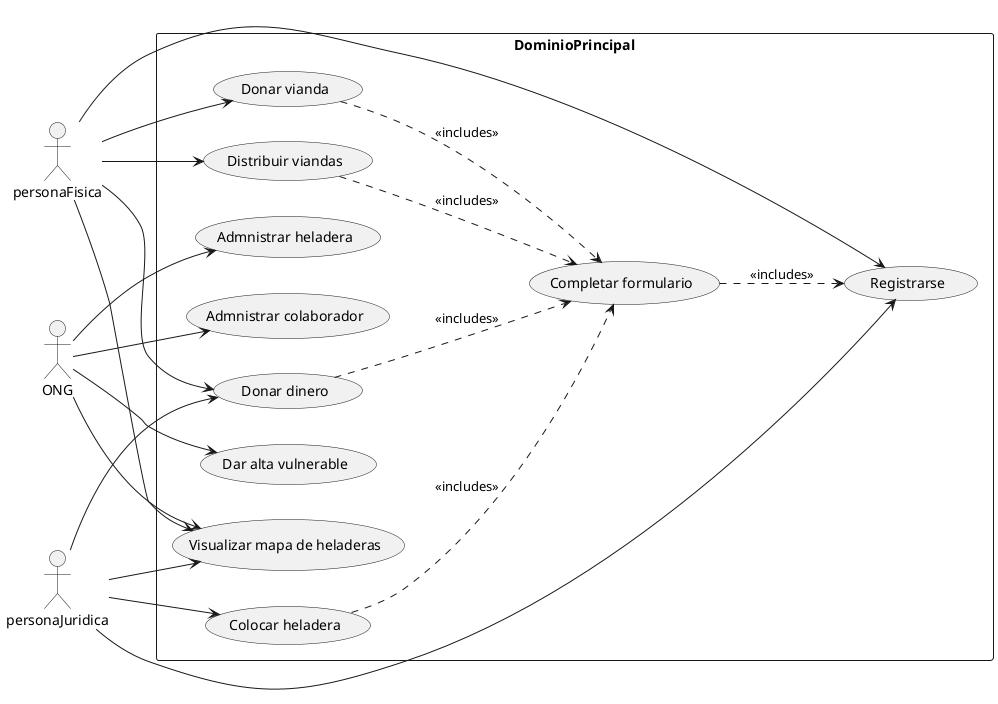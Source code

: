 @startuml

left to right direction
actor :personaFisica: as fisica
actor :personaJuridica: as juridica
actor :ONG: as ong

rectangle DominioPrincipal {
    usecase "Registrarse" as UC0

    usecase "Completar formulario" as UC1

    usecase "Admnistrar colaborador" as UC2

    usecase "Dar alta vulnerable" as UC3

    usecase "Admnistrar heladera" as UC4

    usecase "Donar vianda" as UC5
    usecase "Donar dinero" as UC6
    usecase "Colocar heladera" as UC7
    usecase "Distribuir viandas" as UC8

    usecase "Visualizar mapa de heladeras" as UC9
}

fisica --> UC0
juridica --> UC0

fisica --> UC5
fisica --> UC6
fisica --> UC8

juridica --> UC6
juridica --> UC7

ong --> UC2
ong --> UC3
ong --> UC4

fisica --> UC9
juridica --> UC9
ong --> UC9

UC5 ..> UC1 : <<includes>>
UC6 ..> UC1 : <<includes>>
UC7 ..> UC1 : <<includes>>
UC8 ..> UC1 : <<includes>>
UC1 ..> UC0 : <<includes>>

@enduml